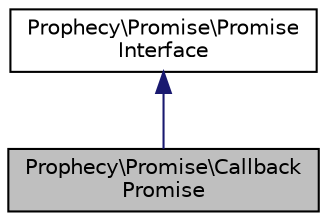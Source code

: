 digraph "Prophecy\Promise\CallbackPromise"
{
  edge [fontname="Helvetica",fontsize="10",labelfontname="Helvetica",labelfontsize="10"];
  node [fontname="Helvetica",fontsize="10",shape=record];
  Node0 [label="Prophecy\\Promise\\Callback\lPromise",height=0.2,width=0.4,color="black", fillcolor="grey75", style="filled", fontcolor="black"];
  Node1 -> Node0 [dir="back",color="midnightblue",fontsize="10",style="solid",fontname="Helvetica"];
  Node1 [label="Prophecy\\Promise\\Promise\lInterface",height=0.2,width=0.4,color="black", fillcolor="white", style="filled",URL="$interfaceProphecy_1_1Promise_1_1PromiseInterface.html"];
}
